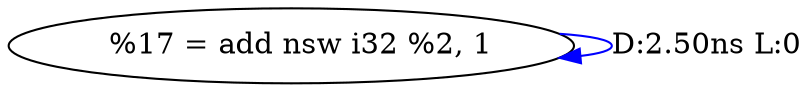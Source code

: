 digraph {
Node0x2b2ae80[label="  %17 = add nsw i32 %2, 1"];
Node0x2b2ae80 -> Node0x2b2ae80[label="D:2.50ns L:0",color=blue];
}
